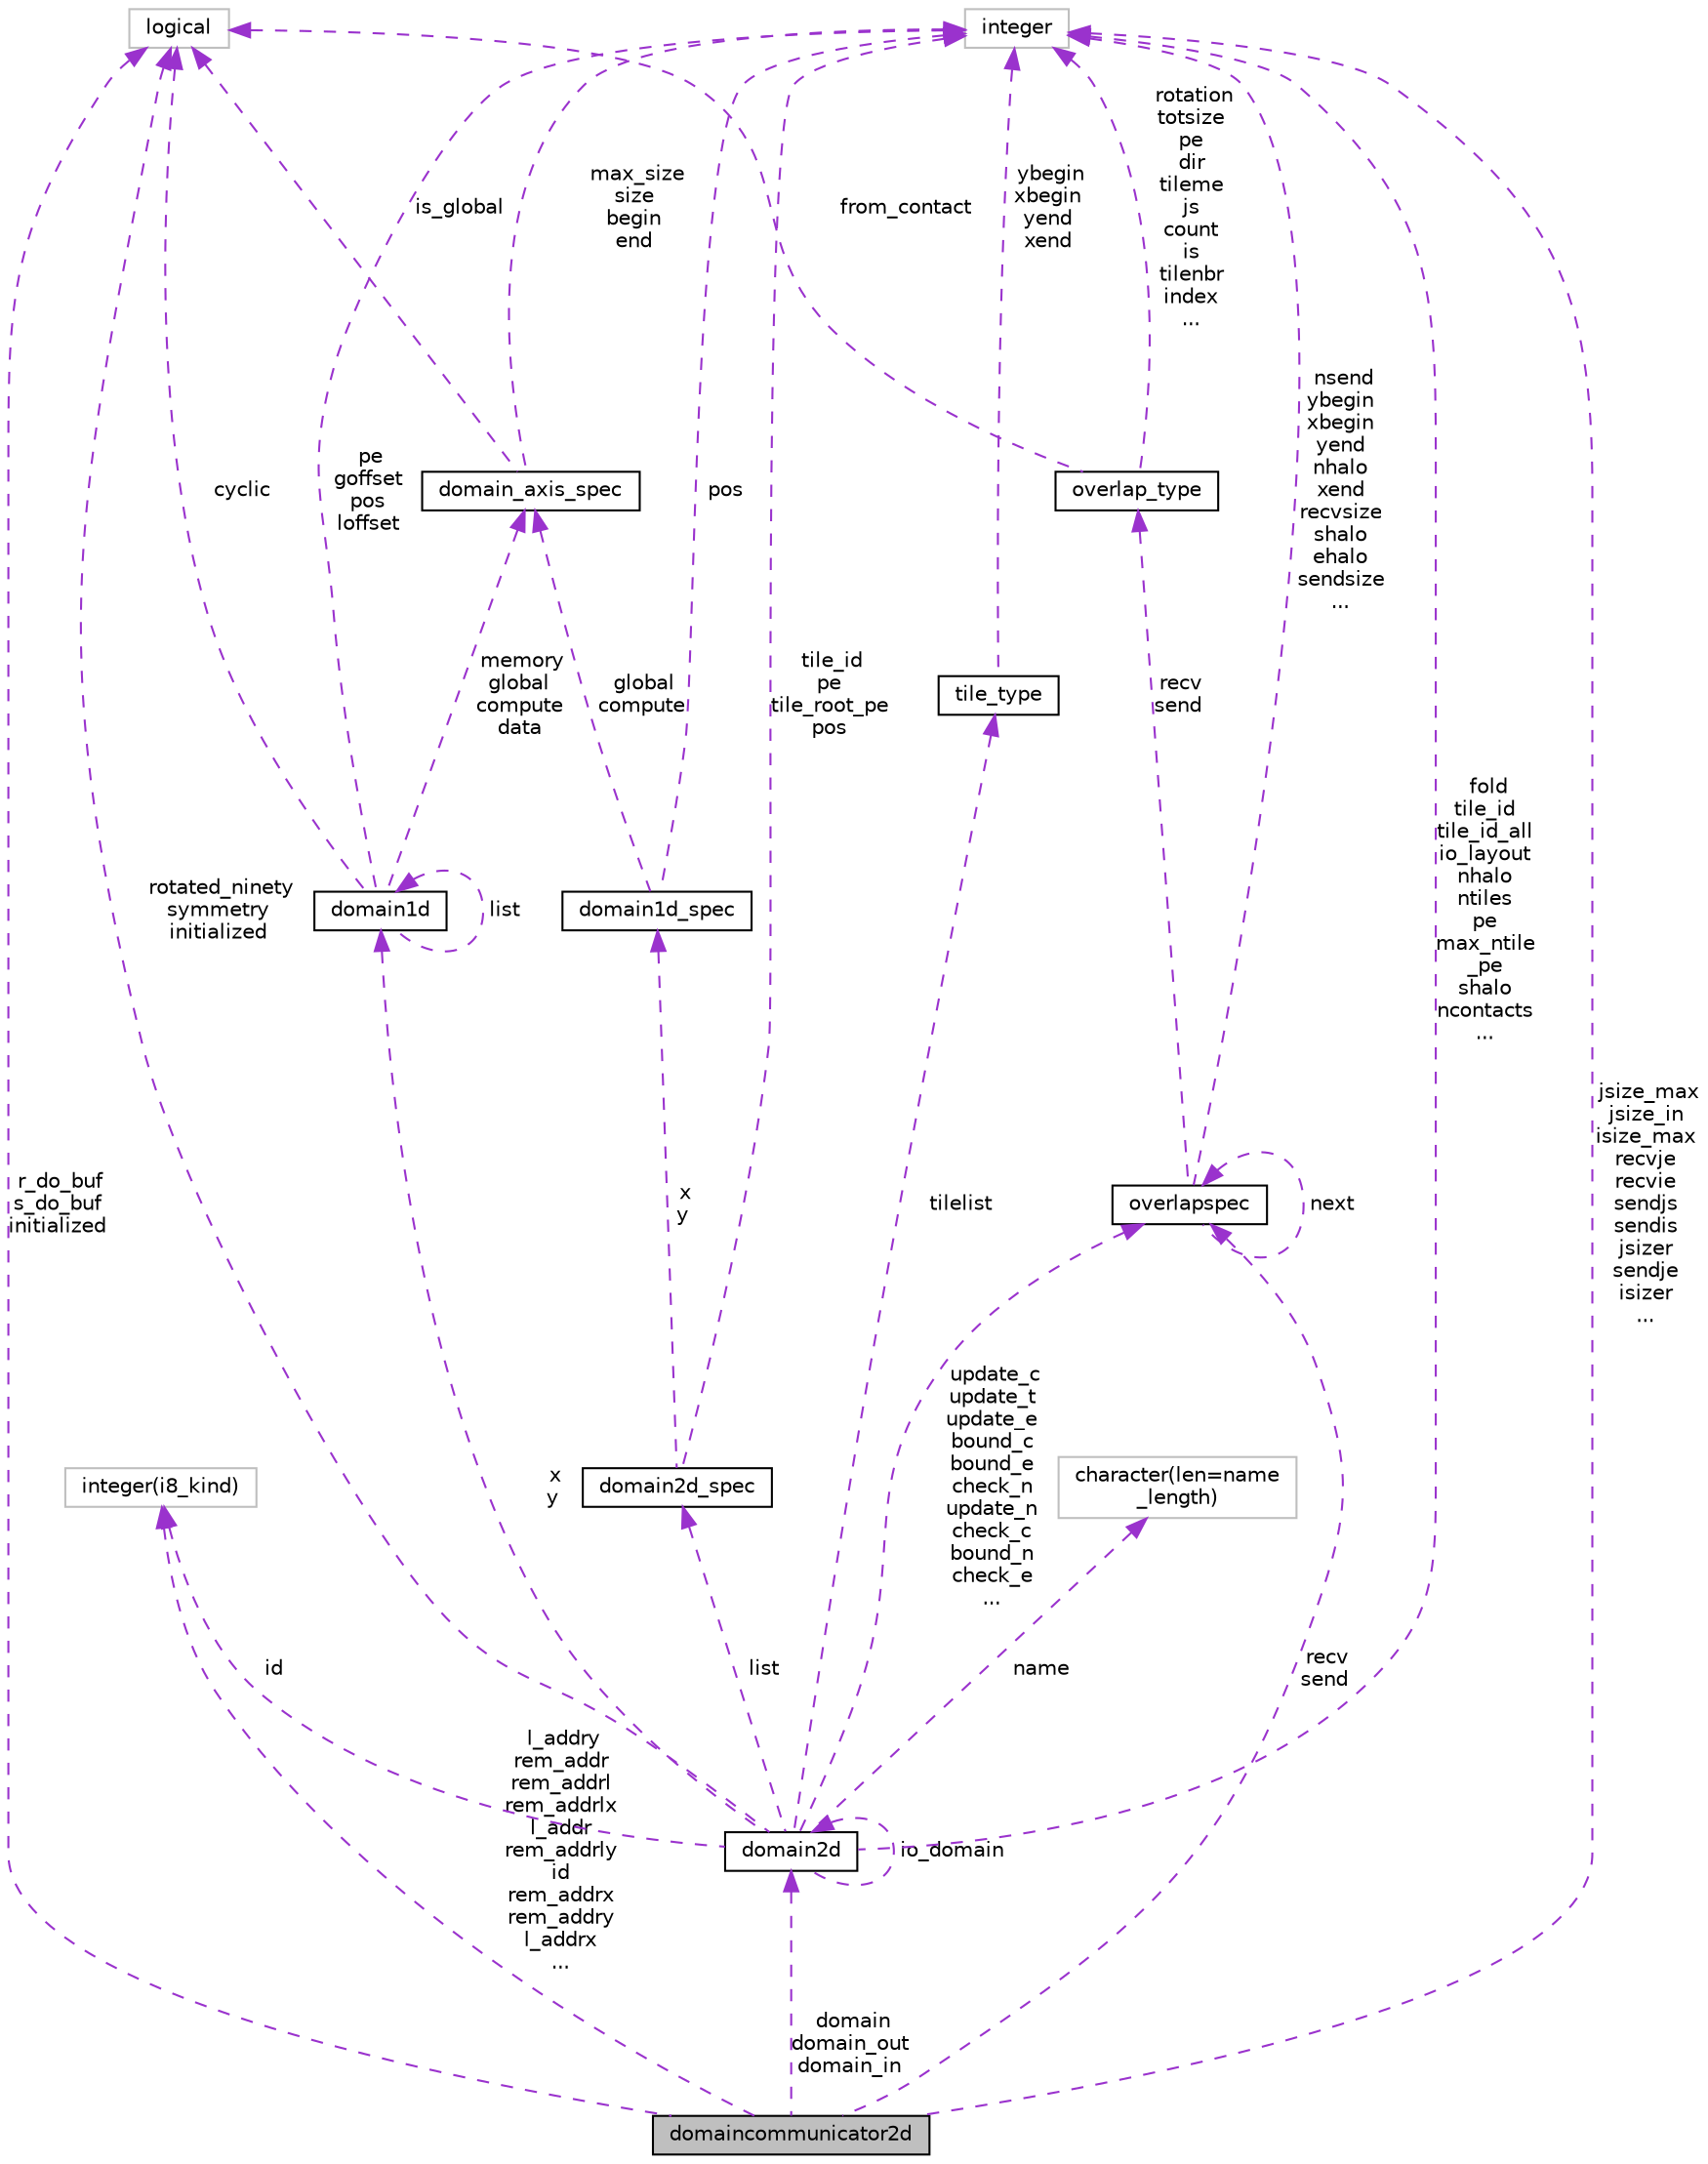 digraph "domaincommunicator2d"
{
 // INTERACTIVE_SVG=YES
 // LATEX_PDF_SIZE
  edge [fontname="Helvetica",fontsize="10",labelfontname="Helvetica",labelfontsize="10"];
  node [fontname="Helvetica",fontsize="10",shape=record];
  Node1 [label="domaincommunicator2d",height=0.2,width=0.4,color="black", fillcolor="grey75", style="filled", fontcolor="black",tooltip="Used for sending domain data between pe's."];
  Node2 -> Node1 [dir="back",color="darkorchid3",fontsize="10",style="dashed",label=" r_do_buf\ns_do_buf\ninitialized" ,fontname="Helvetica"];
  Node2 [label="logical",height=0.2,width=0.4,color="grey75", fillcolor="white", style="filled",tooltip=" "];
  Node3 -> Node1 [dir="back",color="darkorchid3",fontsize="10",style="dashed",label=" l_addry\nrem_addr\nrem_addrl\nrem_addrlx\nl_addr\nrem_addrly\nid\nrem_addrx\nrem_addry\nl_addrx\n..." ,fontname="Helvetica"];
  Node3 [label="integer(i8_kind)",height=0.2,width=0.4,color="grey75", fillcolor="white", style="filled",tooltip=" "];
  Node4 -> Node1 [dir="back",color="darkorchid3",fontsize="10",style="dashed",label=" domain\ndomain_out\ndomain_in" ,fontname="Helvetica"];
  Node4 [label="domain2d",height=0.2,width=0.4,color="black", fillcolor="white", style="filled",URL="$structmpp__domains__mod_1_1domain2d.html",tooltip="The domain2D type contains all the necessary information to define the global, compute and data domai..."];
  Node2 -> Node4 [dir="back",color="darkorchid3",fontsize="10",style="dashed",label=" rotated_ninety\nsymmetry\ninitialized" ,fontname="Helvetica"];
  Node5 -> Node4 [dir="back",color="darkorchid3",fontsize="10",style="dashed",label=" x\ny" ,fontname="Helvetica"];
  Node5 [label="domain1d",height=0.2,width=0.4,color="black", fillcolor="white", style="filled",URL="$structmpp__domains__mod_1_1domain1d.html",tooltip="One dimensional domain used to manage shared data access between pes."];
  Node2 -> Node5 [dir="back",color="darkorchid3",fontsize="10",style="dashed",label=" cyclic" ,fontname="Helvetica"];
  Node5 -> Node5 [dir="back",color="darkorchid3",fontsize="10",style="dashed",label=" list" ,fontname="Helvetica"];
  Node6 -> Node5 [dir="back",color="darkorchid3",fontsize="10",style="dashed",label=" memory\nglobal\ncompute\ndata" ,fontname="Helvetica"];
  Node6 [label="domain_axis_spec",height=0.2,width=0.4,color="black", fillcolor="white", style="filled",URL="$structmpp__domains__mod_1_1domain__axis__spec.html",tooltip="Used to specify index limits along an axis of a domain."];
  Node2 -> Node6 [dir="back",color="darkorchid3",fontsize="10",style="dashed",label=" is_global" ,fontname="Helvetica"];
  Node7 -> Node6 [dir="back",color="darkorchid3",fontsize="10",style="dashed",label=" max_size\nsize\nbegin\nend" ,fontname="Helvetica"];
  Node7 [label="integer",height=0.2,width=0.4,color="grey75", fillcolor="white", style="filled",tooltip=" "];
  Node7 -> Node5 [dir="back",color="darkorchid3",fontsize="10",style="dashed",label=" pe\ngoffset\npos\nloffset" ,fontname="Helvetica"];
  Node3 -> Node4 [dir="back",color="darkorchid3",fontsize="10",style="dashed",label=" id" ,fontname="Helvetica"];
  Node4 -> Node4 [dir="back",color="darkorchid3",fontsize="10",style="dashed",label=" io_domain" ,fontname="Helvetica"];
  Node8 -> Node4 [dir="back",color="darkorchid3",fontsize="10",style="dashed",label=" update_c\nupdate_t\nupdate_e\nbound_c\nbound_e\ncheck_n\nupdate_n\ncheck_c\nbound_n\ncheck_e\n..." ,fontname="Helvetica"];
  Node8 [label="overlapspec",height=0.2,width=0.4,color="black", fillcolor="white", style="filled",URL="$structmpp__domains__mod_1_1overlapspec.html",tooltip="Private type for overlap specifications."];
  Node9 -> Node8 [dir="back",color="darkorchid3",fontsize="10",style="dashed",label=" recv\nsend" ,fontname="Helvetica"];
  Node9 [label="overlap_type",height=0.2,width=0.4,color="black", fillcolor="white", style="filled",URL="$structmpp__domains__mod_1_1overlap__type.html",tooltip="Type for overlapping data."];
  Node2 -> Node9 [dir="back",color="darkorchid3",fontsize="10",style="dashed",label=" from_contact" ,fontname="Helvetica"];
  Node7 -> Node9 [dir="back",color="darkorchid3",fontsize="10",style="dashed",label=" rotation\ntotsize\npe\ndir\ntileme\njs\ncount\nis\ntilenbr\nindex\n..." ,fontname="Helvetica"];
  Node8 -> Node8 [dir="back",color="darkorchid3",fontsize="10",style="dashed",label=" next" ,fontname="Helvetica"];
  Node7 -> Node8 [dir="back",color="darkorchid3",fontsize="10",style="dashed",label=" nsend\nybegin\nxbegin\nyend\nnhalo\nxend\nrecvsize\nshalo\nehalo\nsendsize\n..." ,fontname="Helvetica"];
  Node10 -> Node4 [dir="back",color="darkorchid3",fontsize="10",style="dashed",label=" list" ,fontname="Helvetica"];
  Node10 [label="domain2d_spec",height=0.2,width=0.4,color="black", fillcolor="white", style="filled",URL="$structmpp__domains__mod_1_1domain2d__spec.html",tooltip="Private type to specify multiple index limits and pe information for a 2D domain."];
  Node11 -> Node10 [dir="back",color="darkorchid3",fontsize="10",style="dashed",label=" x\ny" ,fontname="Helvetica"];
  Node11 [label="domain1d_spec",height=0.2,width=0.4,color="black", fillcolor="white", style="filled",URL="$structmpp__domains__mod_1_1domain1d__spec.html",tooltip="A private type used to specify index limits for a domain decomposition."];
  Node6 -> Node11 [dir="back",color="darkorchid3",fontsize="10",style="dashed",label=" global\ncompute" ,fontname="Helvetica"];
  Node7 -> Node11 [dir="back",color="darkorchid3",fontsize="10",style="dashed",label=" pos" ,fontname="Helvetica"];
  Node7 -> Node10 [dir="back",color="darkorchid3",fontsize="10",style="dashed",label=" tile_id\npe\ntile_root_pe\npos" ,fontname="Helvetica"];
  Node12 -> Node4 [dir="back",color="darkorchid3",fontsize="10",style="dashed",label=" tilelist" ,fontname="Helvetica"];
  Node12 [label="tile_type",height=0.2,width=0.4,color="black", fillcolor="white", style="filled",URL="$structmpp__domains__mod_1_1tile__type.html",tooltip="Upper and lower x and y bounds for a tile."];
  Node7 -> Node12 [dir="back",color="darkorchid3",fontsize="10",style="dashed",label=" ybegin\nxbegin\nyend\nxend" ,fontname="Helvetica"];
  Node7 -> Node4 [dir="back",color="darkorchid3",fontsize="10",style="dashed",label=" fold\ntile_id\ntile_id_all\nio_layout\nnhalo\nntiles\npe\nmax_ntile\l_pe\nshalo\nncontacts\n..." ,fontname="Helvetica"];
  Node13 -> Node4 [dir="back",color="darkorchid3",fontsize="10",style="dashed",label=" name" ,fontname="Helvetica"];
  Node13 [label="character(len=name\l_length)",height=0.2,width=0.4,color="grey75", fillcolor="white", style="filled",tooltip=" "];
  Node8 -> Node1 [dir="back",color="darkorchid3",fontsize="10",style="dashed",label=" recv\nsend" ,fontname="Helvetica"];
  Node7 -> Node1 [dir="back",color="darkorchid3",fontsize="10",style="dashed",label=" jsize_max\njsize_in\nisize_max\nrecvje\nrecvie\nsendjs\nsendis\njsizer\nsendje\nisizer\n..." ,fontname="Helvetica"];
}
